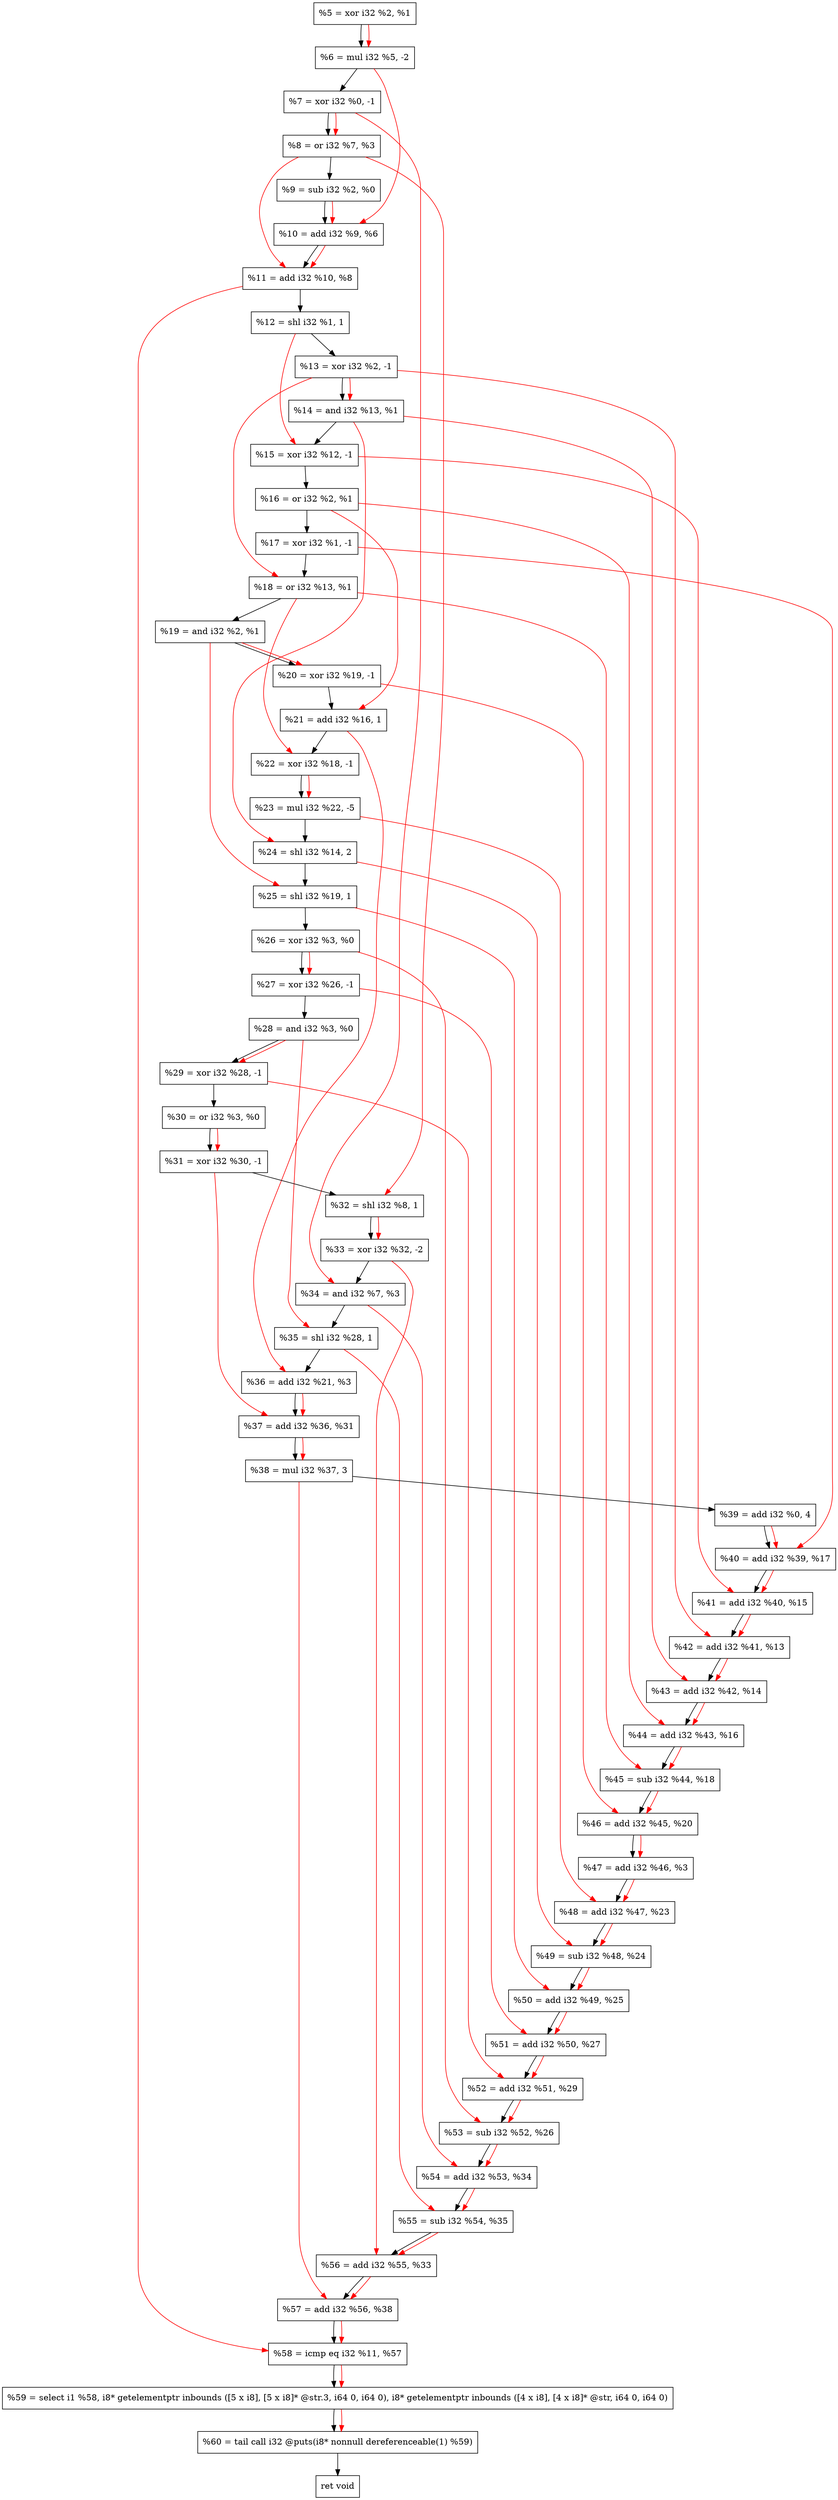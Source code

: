 digraph "DFG for'crackme' function" {
	Node0x13e37e0[shape=record, label="  %5 = xor i32 %2, %1"];
	Node0x13e3e60[shape=record, label="  %6 = mul i32 %5, -2"];
	Node0x13e3f00[shape=record, label="  %7 = xor i32 %0, -1"];
	Node0x13e3f70[shape=record, label="  %8 = or i32 %7, %3"];
	Node0x13e3fe0[shape=record, label="  %9 = sub i32 %2, %0"];
	Node0x13e4050[shape=record, label="  %10 = add i32 %9, %6"];
	Node0x13e40c0[shape=record, label="  %11 = add i32 %10, %8"];
	Node0x13e4160[shape=record, label="  %12 = shl i32 %1, 1"];
	Node0x13e41d0[shape=record, label="  %13 = xor i32 %2, -1"];
	Node0x13e4240[shape=record, label="  %14 = and i32 %13, %1"];
	Node0x13e42b0[shape=record, label="  %15 = xor i32 %12, -1"];
	Node0x13e4320[shape=record, label="  %16 = or i32 %2, %1"];
	Node0x13e4390[shape=record, label="  %17 = xor i32 %1, -1"];
	Node0x13e4400[shape=record, label="  %18 = or i32 %13, %1"];
	Node0x13e4470[shape=record, label="  %19 = and i32 %2, %1"];
	Node0x13e44e0[shape=record, label="  %20 = xor i32 %19, -1"];
	Node0x13e4550[shape=record, label="  %21 = add i32 %16, 1"];
	Node0x13e45c0[shape=record, label="  %22 = xor i32 %18, -1"];
	Node0x13e4660[shape=record, label="  %23 = mul i32 %22, -5"];
	Node0x13e4700[shape=record, label="  %24 = shl i32 %14, 2"];
	Node0x13e4770[shape=record, label="  %25 = shl i32 %19, 1"];
	Node0x13e47e0[shape=record, label="  %26 = xor i32 %3, %0"];
	Node0x13e4850[shape=record, label="  %27 = xor i32 %26, -1"];
	Node0x13e48c0[shape=record, label="  %28 = and i32 %3, %0"];
	Node0x13e4930[shape=record, label="  %29 = xor i32 %28, -1"];
	Node0x13e49a0[shape=record, label="  %30 = or i32 %3, %0"];
	Node0x13e4a10[shape=record, label="  %31 = xor i32 %30, -1"];
	Node0x13e4a80[shape=record, label="  %32 = shl i32 %8, 1"];
	Node0x13e4d00[shape=record, label="  %33 = xor i32 %32, -2"];
	Node0x13e4d70[shape=record, label="  %34 = and i32 %7, %3"];
	Node0x13e4de0[shape=record, label="  %35 = shl i32 %28, 1"];
	Node0x13e4e50[shape=record, label="  %36 = add i32 %21, %3"];
	Node0x13e4ec0[shape=record, label="  %37 = add i32 %36, %31"];
	Node0x13e4f60[shape=record, label="  %38 = mul i32 %37, 3"];
	Node0x13e5000[shape=record, label="  %39 = add i32 %0, 4"];
	Node0x13e5070[shape=record, label="  %40 = add i32 %39, %17"];
	Node0x13e50e0[shape=record, label="  %41 = add i32 %40, %15"];
	Node0x13e5150[shape=record, label="  %42 = add i32 %41, %13"];
	Node0x13e51c0[shape=record, label="  %43 = add i32 %42, %14"];
	Node0x13e5230[shape=record, label="  %44 = add i32 %43, %16"];
	Node0x13e52a0[shape=record, label="  %45 = sub i32 %44, %18"];
	Node0x13e5310[shape=record, label="  %46 = add i32 %45, %20"];
	Node0x13e5380[shape=record, label="  %47 = add i32 %46, %3"];
	Node0x13e53f0[shape=record, label="  %48 = add i32 %47, %23"];
	Node0x13e5460[shape=record, label="  %49 = sub i32 %48, %24"];
	Node0x13e54d0[shape=record, label="  %50 = add i32 %49, %25"];
	Node0x13e5540[shape=record, label="  %51 = add i32 %50, %27"];
	Node0x13e55b0[shape=record, label="  %52 = add i32 %51, %29"];
	Node0x13e5620[shape=record, label="  %53 = sub i32 %52, %26"];
	Node0x13e5690[shape=record, label="  %54 = add i32 %53, %34"];
	Node0x13e5700[shape=record, label="  %55 = sub i32 %54, %35"];
	Node0x13e5770[shape=record, label="  %56 = add i32 %55, %33"];
	Node0x13e57e0[shape=record, label="  %57 = add i32 %56, %38"];
	Node0x13e5850[shape=record, label="  %58 = icmp eq i32 %11, %57"];
	Node0x1384268[shape=record, label="  %59 = select i1 %58, i8* getelementptr inbounds ([5 x i8], [5 x i8]* @str.3, i64 0, i64 0), i8* getelementptr inbounds ([4 x i8], [4 x i8]* @str, i64 0, i64 0)"];
	Node0x13e5cf0[shape=record, label="  %60 = tail call i32 @puts(i8* nonnull dereferenceable(1) %59)"];
	Node0x13e5d40[shape=record, label="  ret void"];
	Node0x13e37e0 -> Node0x13e3e60;
	Node0x13e3e60 -> Node0x13e3f00;
	Node0x13e3f00 -> Node0x13e3f70;
	Node0x13e3f70 -> Node0x13e3fe0;
	Node0x13e3fe0 -> Node0x13e4050;
	Node0x13e4050 -> Node0x13e40c0;
	Node0x13e40c0 -> Node0x13e4160;
	Node0x13e4160 -> Node0x13e41d0;
	Node0x13e41d0 -> Node0x13e4240;
	Node0x13e4240 -> Node0x13e42b0;
	Node0x13e42b0 -> Node0x13e4320;
	Node0x13e4320 -> Node0x13e4390;
	Node0x13e4390 -> Node0x13e4400;
	Node0x13e4400 -> Node0x13e4470;
	Node0x13e4470 -> Node0x13e44e0;
	Node0x13e44e0 -> Node0x13e4550;
	Node0x13e4550 -> Node0x13e45c0;
	Node0x13e45c0 -> Node0x13e4660;
	Node0x13e4660 -> Node0x13e4700;
	Node0x13e4700 -> Node0x13e4770;
	Node0x13e4770 -> Node0x13e47e0;
	Node0x13e47e0 -> Node0x13e4850;
	Node0x13e4850 -> Node0x13e48c0;
	Node0x13e48c0 -> Node0x13e4930;
	Node0x13e4930 -> Node0x13e49a0;
	Node0x13e49a0 -> Node0x13e4a10;
	Node0x13e4a10 -> Node0x13e4a80;
	Node0x13e4a80 -> Node0x13e4d00;
	Node0x13e4d00 -> Node0x13e4d70;
	Node0x13e4d70 -> Node0x13e4de0;
	Node0x13e4de0 -> Node0x13e4e50;
	Node0x13e4e50 -> Node0x13e4ec0;
	Node0x13e4ec0 -> Node0x13e4f60;
	Node0x13e4f60 -> Node0x13e5000;
	Node0x13e5000 -> Node0x13e5070;
	Node0x13e5070 -> Node0x13e50e0;
	Node0x13e50e0 -> Node0x13e5150;
	Node0x13e5150 -> Node0x13e51c0;
	Node0x13e51c0 -> Node0x13e5230;
	Node0x13e5230 -> Node0x13e52a0;
	Node0x13e52a0 -> Node0x13e5310;
	Node0x13e5310 -> Node0x13e5380;
	Node0x13e5380 -> Node0x13e53f0;
	Node0x13e53f0 -> Node0x13e5460;
	Node0x13e5460 -> Node0x13e54d0;
	Node0x13e54d0 -> Node0x13e5540;
	Node0x13e5540 -> Node0x13e55b0;
	Node0x13e55b0 -> Node0x13e5620;
	Node0x13e5620 -> Node0x13e5690;
	Node0x13e5690 -> Node0x13e5700;
	Node0x13e5700 -> Node0x13e5770;
	Node0x13e5770 -> Node0x13e57e0;
	Node0x13e57e0 -> Node0x13e5850;
	Node0x13e5850 -> Node0x1384268;
	Node0x1384268 -> Node0x13e5cf0;
	Node0x13e5cf0 -> Node0x13e5d40;
edge [color=red]
	Node0x13e37e0 -> Node0x13e3e60;
	Node0x13e3f00 -> Node0x13e3f70;
	Node0x13e3fe0 -> Node0x13e4050;
	Node0x13e3e60 -> Node0x13e4050;
	Node0x13e4050 -> Node0x13e40c0;
	Node0x13e3f70 -> Node0x13e40c0;
	Node0x13e41d0 -> Node0x13e4240;
	Node0x13e4160 -> Node0x13e42b0;
	Node0x13e41d0 -> Node0x13e4400;
	Node0x13e4470 -> Node0x13e44e0;
	Node0x13e4320 -> Node0x13e4550;
	Node0x13e4400 -> Node0x13e45c0;
	Node0x13e45c0 -> Node0x13e4660;
	Node0x13e4240 -> Node0x13e4700;
	Node0x13e4470 -> Node0x13e4770;
	Node0x13e47e0 -> Node0x13e4850;
	Node0x13e48c0 -> Node0x13e4930;
	Node0x13e49a0 -> Node0x13e4a10;
	Node0x13e3f70 -> Node0x13e4a80;
	Node0x13e4a80 -> Node0x13e4d00;
	Node0x13e3f00 -> Node0x13e4d70;
	Node0x13e48c0 -> Node0x13e4de0;
	Node0x13e4550 -> Node0x13e4e50;
	Node0x13e4e50 -> Node0x13e4ec0;
	Node0x13e4a10 -> Node0x13e4ec0;
	Node0x13e4ec0 -> Node0x13e4f60;
	Node0x13e5000 -> Node0x13e5070;
	Node0x13e4390 -> Node0x13e5070;
	Node0x13e5070 -> Node0x13e50e0;
	Node0x13e42b0 -> Node0x13e50e0;
	Node0x13e50e0 -> Node0x13e5150;
	Node0x13e41d0 -> Node0x13e5150;
	Node0x13e5150 -> Node0x13e51c0;
	Node0x13e4240 -> Node0x13e51c0;
	Node0x13e51c0 -> Node0x13e5230;
	Node0x13e4320 -> Node0x13e5230;
	Node0x13e5230 -> Node0x13e52a0;
	Node0x13e4400 -> Node0x13e52a0;
	Node0x13e52a0 -> Node0x13e5310;
	Node0x13e44e0 -> Node0x13e5310;
	Node0x13e5310 -> Node0x13e5380;
	Node0x13e5380 -> Node0x13e53f0;
	Node0x13e4660 -> Node0x13e53f0;
	Node0x13e53f0 -> Node0x13e5460;
	Node0x13e4700 -> Node0x13e5460;
	Node0x13e5460 -> Node0x13e54d0;
	Node0x13e4770 -> Node0x13e54d0;
	Node0x13e54d0 -> Node0x13e5540;
	Node0x13e4850 -> Node0x13e5540;
	Node0x13e5540 -> Node0x13e55b0;
	Node0x13e4930 -> Node0x13e55b0;
	Node0x13e55b0 -> Node0x13e5620;
	Node0x13e47e0 -> Node0x13e5620;
	Node0x13e5620 -> Node0x13e5690;
	Node0x13e4d70 -> Node0x13e5690;
	Node0x13e5690 -> Node0x13e5700;
	Node0x13e4de0 -> Node0x13e5700;
	Node0x13e5700 -> Node0x13e5770;
	Node0x13e4d00 -> Node0x13e5770;
	Node0x13e5770 -> Node0x13e57e0;
	Node0x13e4f60 -> Node0x13e57e0;
	Node0x13e40c0 -> Node0x13e5850;
	Node0x13e57e0 -> Node0x13e5850;
	Node0x13e5850 -> Node0x1384268;
	Node0x1384268 -> Node0x13e5cf0;
}
